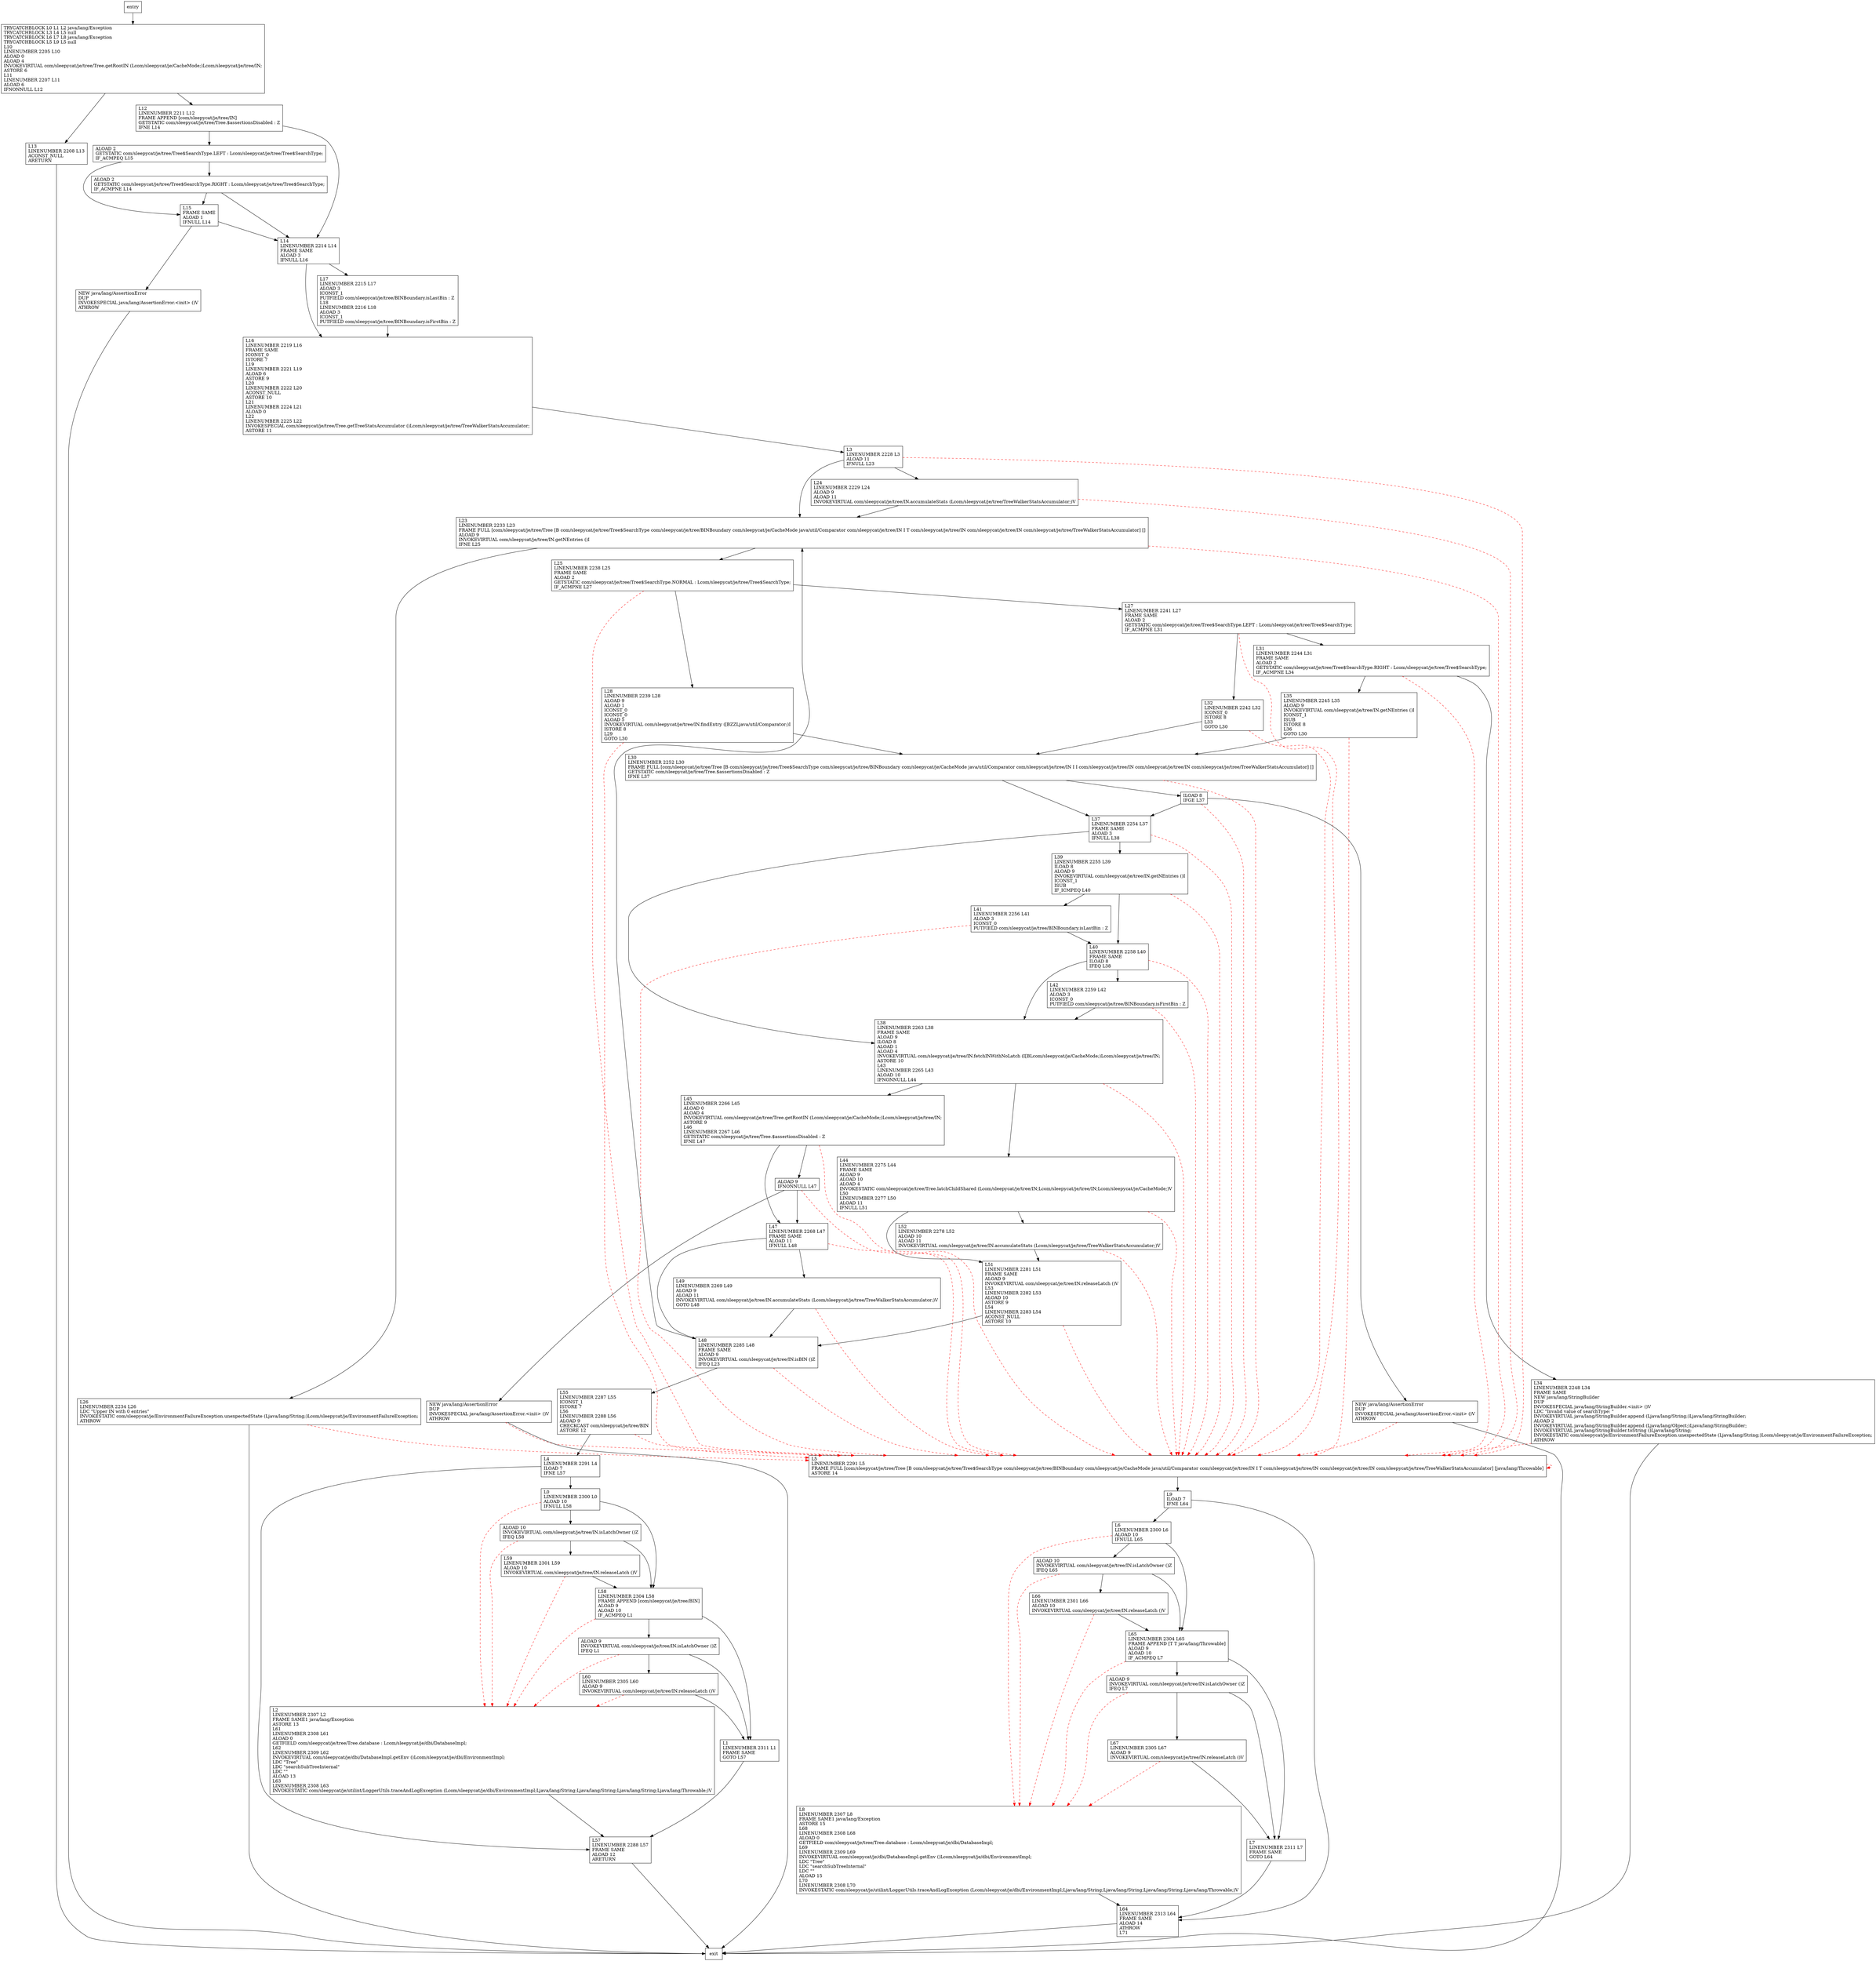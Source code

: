digraph search {
node [shape=record];
1879585266 [label="L2\lLINENUMBER 2307 L2\lFRAME SAME1 java/lang/Exception\lASTORE 13\lL61\lLINENUMBER 2308 L61\lALOAD 0\lGETFIELD com/sleepycat/je/tree/Tree.database : Lcom/sleepycat/je/dbi/DatabaseImpl;\lL62\lLINENUMBER 2309 L62\lINVOKEVIRTUAL com/sleepycat/je/dbi/DatabaseImpl.getEnv ()Lcom/sleepycat/je/dbi/EnvironmentImpl;\lLDC \"Tree\"\lLDC \"searchSubTreeInternal\"\lLDC \"\"\lALOAD 13\lL63\lLINENUMBER 2308 L63\lINVOKESTATIC com/sleepycat/je/utilint/LoggerUtils.traceAndLogException (Lcom/sleepycat/je/dbi/EnvironmentImpl;Ljava/lang/String;Ljava/lang/String;Ljava/lang/String;Ljava/lang/Throwable;)V\l"];
1367814834 [label="L42\lLINENUMBER 2259 L42\lALOAD 3\lICONST_0\lPUTFIELD com/sleepycat/je/tree/BINBoundary.isFirstBin : Z\l"];
671895300 [label="L31\lLINENUMBER 2244 L31\lFRAME SAME\lALOAD 2\lGETSTATIC com/sleepycat/je/tree/Tree$SearchType.RIGHT : Lcom/sleepycat/je/tree/Tree$SearchType;\lIF_ACMPNE L34\l"];
31059258 [label="L38\lLINENUMBER 2263 L38\lFRAME SAME\lALOAD 9\lILOAD 8\lALOAD 1\lALOAD 4\lINVOKEVIRTUAL com/sleepycat/je/tree/IN.fetchINWithNoLatch (I[BLcom/sleepycat/je/CacheMode;)Lcom/sleepycat/je/tree/IN;\lASTORE 10\lL43\lLINENUMBER 2265 L43\lALOAD 10\lIFNONNULL L44\l"];
1354662941 [label="L0\lLINENUMBER 2300 L0\lALOAD 10\lIFNULL L58\l"];
1792891306 [label="L15\lFRAME SAME\lALOAD 1\lIFNULL L14\l"];
810362772 [label="L47\lLINENUMBER 2268 L47\lFRAME SAME\lALOAD 11\lIFNULL L48\l"];
1769018646 [label="L13\lLINENUMBER 2208 L13\lACONST_NULL\lARETURN\l"];
1488428178 [label="ALOAD 9\lIFNONNULL L47\l"];
1570573786 [label="L49\lLINENUMBER 2269 L49\lALOAD 9\lALOAD 11\lINVOKEVIRTUAL com/sleepycat/je/tree/IN.accumulateStats (Lcom/sleepycat/je/tree/TreeWalkerStatsAccumulator;)V\lGOTO L48\l"];
1617606215 [label="L64\lLINENUMBER 2313 L64\lFRAME SAME\lALOAD 14\lATHROW\lL71\l"];
1989158552 [label="L41\lLINENUMBER 2256 L41\lALOAD 3\lICONST_0\lPUTFIELD com/sleepycat/je/tree/BINBoundary.isLastBin : Z\l"];
90141835 [label="L1\lLINENUMBER 2311 L1\lFRAME SAME\lGOTO L57\l"];
970305688 [label="L55\lLINENUMBER 2287 L55\lICONST_1\lISTORE 7\lL56\lLINENUMBER 2288 L56\lALOAD 9\lCHECKCAST com/sleepycat/je/tree/BIN\lASTORE 12\l"];
740107086 [label="ALOAD 9\lINVOKEVIRTUAL com/sleepycat/je/tree/IN.isLatchOwner ()Z\lIFEQ L1\l"];
1882572759 [label="L16\lLINENUMBER 2219 L16\lFRAME SAME\lICONST_0\lISTORE 7\lL19\lLINENUMBER 2221 L19\lALOAD 6\lASTORE 9\lL20\lLINENUMBER 2222 L20\lACONST_NULL\lASTORE 10\lL21\lLINENUMBER 2224 L21\lALOAD 0\lL22\lLINENUMBER 2225 L22\lINVOKESPECIAL com/sleepycat/je/tree/Tree.getTreeStatsAccumulator ()Lcom/sleepycat/je/tree/TreeWalkerStatsAccumulator;\lASTORE 11\l"];
1882403950 [label="L35\lLINENUMBER 2245 L35\lALOAD 9\lINVOKEVIRTUAL com/sleepycat/je/tree/IN.getNEntries ()I\lICONST_1\lISUB\lISTORE 8\lL36\lGOTO L30\l"];
1178134950 [label="TRYCATCHBLOCK L0 L1 L2 java/lang/Exception\lTRYCATCHBLOCK L3 L4 L5 null\lTRYCATCHBLOCK L6 L7 L8 java/lang/Exception\lTRYCATCHBLOCK L5 L9 L5 null\lL10\lLINENUMBER 2205 L10\lALOAD 0\lALOAD 4\lINVOKEVIRTUAL com/sleepycat/je/tree/Tree.getRootIN (Lcom/sleepycat/je/CacheMode;)Lcom/sleepycat/je/tree/IN;\lASTORE 6\lL11\lLINENUMBER 2207 L11\lALOAD 6\lIFNONNULL L12\l"];
1619179713 [label="L51\lLINENUMBER 2281 L51\lFRAME SAME\lALOAD 9\lINVOKEVIRTUAL com/sleepycat/je/tree/IN.releaseLatch ()V\lL53\lLINENUMBER 2282 L53\lALOAD 10\lASTORE 9\lL54\lLINENUMBER 2283 L54\lACONST_NULL\lASTORE 10\l"];
2108499888 [label="L44\lLINENUMBER 2275 L44\lFRAME SAME\lALOAD 9\lALOAD 10\lALOAD 4\lINVOKESTATIC com/sleepycat/je/tree/Tree.latchChildShared (Lcom/sleepycat/je/tree/IN;Lcom/sleepycat/je/tree/IN;Lcom/sleepycat/je/CacheMode;)V\lL50\lLINENUMBER 2277 L50\lALOAD 11\lIFNULL L51\l"];
1390126004 [label="L57\lLINENUMBER 2288 L57\lFRAME SAME\lALOAD 12\lARETURN\l"];
560744507 [label="L65\lLINENUMBER 2304 L65\lFRAME APPEND [T T java/lang/Throwable]\lALOAD 9\lALOAD 10\lIF_ACMPEQ L7\l"];
1903989644 [label="L3\lLINENUMBER 2228 L3\lALOAD 11\lIFNULL L23\l"];
764726609 [label="ALOAD 2\lGETSTATIC com/sleepycat/je/tree/Tree$SearchType.RIGHT : Lcom/sleepycat/je/tree/Tree$SearchType;\lIF_ACMPNE L14\l"];
2067821253 [label="L17\lLINENUMBER 2215 L17\lALOAD 3\lICONST_1\lPUTFIELD com/sleepycat/je/tree/BINBoundary.isLastBin : Z\lL18\lLINENUMBER 2216 L18\lALOAD 3\lICONST_1\lPUTFIELD com/sleepycat/je/tree/BINBoundary.isFirstBin : Z\l"];
1509139214 [label="NEW java/lang/AssertionError\lDUP\lINVOKESPECIAL java/lang/AssertionError.\<init\> ()V\lATHROW\l"];
1638539518 [label="L26\lLINENUMBER 2234 L26\lLDC \"Upper IN with 0 entries\"\lINVOKESTATIC com/sleepycat/je/EnvironmentFailureException.unexpectedState (Ljava/lang/String;)Lcom/sleepycat/je/EnvironmentFailureException;\lATHROW\l"];
536460362 [label="L40\lLINENUMBER 2258 L40\lFRAME SAME\lILOAD 8\lIFEQ L38\l"];
1597855142 [label="L9\lILOAD 7\lIFNE L64\l"];
1628194670 [label="L27\lLINENUMBER 2241 L27\lFRAME SAME\lALOAD 2\lGETSTATIC com/sleepycat/je/tree/Tree$SearchType.LEFT : Lcom/sleepycat/je/tree/Tree$SearchType;\lIF_ACMPNE L31\l"];
339106758 [label="L30\lLINENUMBER 2252 L30\lFRAME FULL [com/sleepycat/je/tree/Tree [B com/sleepycat/je/tree/Tree$SearchType com/sleepycat/je/tree/BINBoundary com/sleepycat/je/CacheMode java/util/Comparator com/sleepycat/je/tree/IN I I com/sleepycat/je/tree/IN com/sleepycat/je/tree/IN com/sleepycat/je/tree/TreeWalkerStatsAccumulator] []\lGETSTATIC com/sleepycat/je/tree/Tree.$assertionsDisabled : Z\lIFNE L37\l"];
452297190 [label="L6\lLINENUMBER 2300 L6\lALOAD 10\lIFNULL L65\l"];
1277999207 [label="L14\lLINENUMBER 2214 L14\lFRAME SAME\lALOAD 3\lIFNULL L16\l"];
1767786266 [label="L8\lLINENUMBER 2307 L8\lFRAME SAME1 java/lang/Exception\lASTORE 15\lL68\lLINENUMBER 2308 L68\lALOAD 0\lGETFIELD com/sleepycat/je/tree/Tree.database : Lcom/sleepycat/je/dbi/DatabaseImpl;\lL69\lLINENUMBER 2309 L69\lINVOKEVIRTUAL com/sleepycat/je/dbi/DatabaseImpl.getEnv ()Lcom/sleepycat/je/dbi/EnvironmentImpl;\lLDC \"Tree\"\lLDC \"searchSubTreeInternal\"\lLDC \"\"\lALOAD 15\lL70\lLINENUMBER 2308 L70\lINVOKESTATIC com/sleepycat/je/utilint/LoggerUtils.traceAndLogException (Lcom/sleepycat/je/dbi/EnvironmentImpl;Ljava/lang/String;Ljava/lang/String;Ljava/lang/String;Ljava/lang/Throwable;)V\l"];
428126292 [label="L25\lLINENUMBER 2238 L25\lFRAME SAME\lALOAD 2\lGETSTATIC com/sleepycat/je/tree/Tree$SearchType.NORMAL : Lcom/sleepycat/je/tree/Tree$SearchType;\lIF_ACMPNE L27\l"];
1500417534 [label="L60\lLINENUMBER 2305 L60\lALOAD 9\lINVOKEVIRTUAL com/sleepycat/je/tree/IN.releaseLatch ()V\l"];
1451076876 [label="L34\lLINENUMBER 2248 L34\lFRAME SAME\lNEW java/lang/StringBuilder\lDUP\lINVOKESPECIAL java/lang/StringBuilder.\<init\> ()V\lLDC \"Invalid value of searchType: \"\lINVOKEVIRTUAL java/lang/StringBuilder.append (Ljava/lang/String;)Ljava/lang/StringBuilder;\lALOAD 2\lINVOKEVIRTUAL java/lang/StringBuilder.append (Ljava/lang/Object;)Ljava/lang/StringBuilder;\lINVOKEVIRTUAL java/lang/StringBuilder.toString ()Ljava/lang/String;\lINVOKESTATIC com/sleepycat/je/EnvironmentFailureException.unexpectedState (Ljava/lang/String;)Lcom/sleepycat/je/EnvironmentFailureException;\lATHROW\l"];
606810733 [label="L28\lLINENUMBER 2239 L28\lALOAD 9\lALOAD 1\lICONST_0\lICONST_0\lALOAD 5\lINVOKEVIRTUAL com/sleepycat/je/tree/IN.findEntry ([BZZLjava/util/Comparator;)I\lISTORE 8\lL29\lGOTO L30\l"];
1401874100 [label="L37\lLINENUMBER 2254 L37\lFRAME SAME\lALOAD 3\lIFNULL L38\l"];
2030654085 [label="ALOAD 2\lGETSTATIC com/sleepycat/je/tree/Tree$SearchType.LEFT : Lcom/sleepycat/je/tree/Tree$SearchType;\lIF_ACMPEQ L15\l"];
669670814 [label="L58\lLINENUMBER 2304 L58\lFRAME APPEND [com/sleepycat/je/tree/BIN]\lALOAD 9\lALOAD 10\lIF_ACMPEQ L1\l"];
176061051 [label="L45\lLINENUMBER 2266 L45\lALOAD 0\lALOAD 4\lINVOKEVIRTUAL com/sleepycat/je/tree/Tree.getRootIN (Lcom/sleepycat/je/CacheMode;)Lcom/sleepycat/je/tree/IN;\lASTORE 9\lL46\lLINENUMBER 2267 L46\lGETSTATIC com/sleepycat/je/tree/Tree.$assertionsDisabled : Z\lIFNE L47\l"];
2068870158 [label="L24\lLINENUMBER 2229 L24\lALOAD 9\lALOAD 11\lINVOKEVIRTUAL com/sleepycat/je/tree/IN.accumulateStats (Lcom/sleepycat/je/tree/TreeWalkerStatsAccumulator;)V\l"];
725109340 [label="L32\lLINENUMBER 2242 L32\lICONST_0\lISTORE 8\lL33\lGOTO L30\l"];
973938947 [label="ILOAD 8\lIFGE L37\l"];
205529237 [label="L66\lLINENUMBER 2301 L66\lALOAD 10\lINVOKEVIRTUAL com/sleepycat/je/tree/IN.releaseLatch ()V\l"];
211001101 [label="L52\lLINENUMBER 2278 L52\lALOAD 10\lALOAD 11\lINVOKEVIRTUAL com/sleepycat/je/tree/IN.accumulateStats (Lcom/sleepycat/je/tree/TreeWalkerStatsAccumulator;)V\l"];
1430679506 [label="L4\lLINENUMBER 2291 L4\lILOAD 7\lIFNE L57\l"];
959076855 [label="L48\lLINENUMBER 2285 L48\lFRAME SAME\lALOAD 9\lINVOKEVIRTUAL com/sleepycat/je/tree/IN.isBIN ()Z\lIFEQ L23\l"];
1065309113 [label="L23\lLINENUMBER 2233 L23\lFRAME FULL [com/sleepycat/je/tree/Tree [B com/sleepycat/je/tree/Tree$SearchType com/sleepycat/je/tree/BINBoundary com/sleepycat/je/CacheMode java/util/Comparator com/sleepycat/je/tree/IN I T com/sleepycat/je/tree/IN com/sleepycat/je/tree/IN com/sleepycat/je/tree/TreeWalkerStatsAccumulator] []\lALOAD 9\lINVOKEVIRTUAL com/sleepycat/je/tree/IN.getNEntries ()I\lIFNE L25\l"];
260084167 [label="L7\lLINENUMBER 2311 L7\lFRAME SAME\lGOTO L64\l"];
1755325444 [label="NEW java/lang/AssertionError\lDUP\lINVOKESPECIAL java/lang/AssertionError.\<init\> ()V\lATHROW\l"];
608765578 [label="NEW java/lang/AssertionError\lDUP\lINVOKESPECIAL java/lang/AssertionError.\<init\> ()V\lATHROW\l"];
967665620 [label="ALOAD 9\lINVOKEVIRTUAL com/sleepycat/je/tree/IN.isLatchOwner ()Z\lIFEQ L7\l"];
923911577 [label="ALOAD 10\lINVOKEVIRTUAL com/sleepycat/je/tree/IN.isLatchOwner ()Z\lIFEQ L58\l"];
592769683 [label="L59\lLINENUMBER 2301 L59\lALOAD 10\lINVOKEVIRTUAL com/sleepycat/je/tree/IN.releaseLatch ()V\l"];
764597210 [label="L67\lLINENUMBER 2305 L67\lALOAD 9\lINVOKEVIRTUAL com/sleepycat/je/tree/IN.releaseLatch ()V\l"];
1385156923 [label="L39\lLINENUMBER 2255 L39\lILOAD 8\lALOAD 9\lINVOKEVIRTUAL com/sleepycat/je/tree/IN.getNEntries ()I\lICONST_1\lISUB\lIF_ICMPEQ L40\l"];
725852893 [label="L5\lLINENUMBER 2291 L5\lFRAME FULL [com/sleepycat/je/tree/Tree [B com/sleepycat/je/tree/Tree$SearchType com/sleepycat/je/tree/BINBoundary com/sleepycat/je/CacheMode java/util/Comparator com/sleepycat/je/tree/IN I T com/sleepycat/je/tree/IN com/sleepycat/je/tree/IN com/sleepycat/je/tree/TreeWalkerStatsAccumulator] [java/lang/Throwable]\lASTORE 14\l"];
1660202838 [label="L12\lLINENUMBER 2211 L12\lFRAME APPEND [com/sleepycat/je/tree/IN]\lGETSTATIC com/sleepycat/je/tree/Tree.$assertionsDisabled : Z\lIFNE L14\l"];
1689129139 [label="ALOAD 10\lINVOKEVIRTUAL com/sleepycat/je/tree/IN.isLatchOwner ()Z\lIFEQ L65\l"];
entry;
exit;
1879585266 -> 1390126004
1367814834 -> 31059258
1367814834 -> 725852893 [style=dashed, color=red]
671895300 -> 1882403950
671895300 -> 1451076876
671895300 -> 725852893 [style=dashed, color=red]
31059258 -> 176061051
31059258 -> 2108499888
31059258 -> 725852893 [style=dashed, color=red]
1354662941 -> 669670814
1354662941 -> 1879585266 [style=dashed, color=red]
1354662941 -> 923911577
1792891306 -> 1277999207
1792891306 -> 1509139214
810362772 -> 959076855
810362772 -> 1570573786
810362772 -> 725852893 [style=dashed, color=red]
1769018646 -> exit
1488428178 -> 725852893 [style=dashed, color=red]
1488428178 -> 810362772
1488428178 -> 608765578
1570573786 -> 959076855
1570573786 -> 725852893 [style=dashed, color=red]
1617606215 -> exit
1989158552 -> 536460362
1989158552 -> 725852893 [style=dashed, color=red]
90141835 -> 1390126004
970305688 -> 1430679506
970305688 -> 725852893 [style=dashed, color=red]
740107086 -> 1879585266 [style=dashed, color=red]
740107086 -> 1500417534
740107086 -> 90141835
1882572759 -> 1903989644
1882403950 -> 339106758
1882403950 -> 725852893 [style=dashed, color=red]
1178134950 -> 1769018646
1178134950 -> 1660202838
1619179713 -> 959076855
1619179713 -> 725852893 [style=dashed, color=red]
2108499888 -> 1619179713
2108499888 -> 725852893 [style=dashed, color=red]
2108499888 -> 211001101
1390126004 -> exit
entry -> 1178134950
560744507 -> 967665620
560744507 -> 1767786266 [style=dashed, color=red]
560744507 -> 260084167
1903989644 -> 2068870158
1903989644 -> 1065309113
1903989644 -> 725852893 [style=dashed, color=red]
764726609 -> 1277999207
764726609 -> 1792891306
2067821253 -> 1882572759
1509139214 -> exit
1638539518 -> exit
1638539518 -> 725852893 [style=dashed, color=red]
536460362 -> 1367814834
536460362 -> 31059258
536460362 -> 725852893 [style=dashed, color=red]
1597855142 -> 452297190
1597855142 -> 1617606215
1628194670 -> 671895300
1628194670 -> 725109340
1628194670 -> 725852893 [style=dashed, color=red]
339106758 -> 973938947
339106758 -> 1401874100
339106758 -> 725852893 [style=dashed, color=red]
452297190 -> 560744507
452297190 -> 1767786266 [style=dashed, color=red]
452297190 -> 1689129139
1277999207 -> 2067821253
1277999207 -> 1882572759
1767786266 -> 1617606215
428126292 -> 1628194670
428126292 -> 606810733
428126292 -> 725852893 [style=dashed, color=red]
1500417534 -> 1879585266 [style=dashed, color=red]
1500417534 -> 90141835
1451076876 -> exit
1451076876 -> 725852893 [style=dashed, color=red]
606810733 -> 339106758
606810733 -> 725852893 [style=dashed, color=red]
1401874100 -> 31059258
1401874100 -> 1385156923
1401874100 -> 725852893 [style=dashed, color=red]
2030654085 -> 764726609
2030654085 -> 1792891306
669670814 -> 1879585266 [style=dashed, color=red]
669670814 -> 90141835
669670814 -> 740107086
176061051 -> 1488428178
176061051 -> 725852893 [style=dashed, color=red]
176061051 -> 810362772
2068870158 -> 1065309113
2068870158 -> 725852893 [style=dashed, color=red]
725109340 -> 339106758
725109340 -> 725852893 [style=dashed, color=red]
973938947 -> 1401874100
973938947 -> 725852893 [style=dashed, color=red]
973938947 -> 1755325444
205529237 -> 560744507
205529237 -> 1767786266 [style=dashed, color=red]
211001101 -> 1619179713
211001101 -> 725852893 [style=dashed, color=red]
1430679506 -> 1354662941
1430679506 -> 1390126004
959076855 -> 1065309113
959076855 -> 970305688
959076855 -> 725852893 [style=dashed, color=red]
1065309113 -> 428126292
1065309113 -> 1638539518
1065309113 -> 725852893 [style=dashed, color=red]
260084167 -> 1617606215
1755325444 -> exit
1755325444 -> 725852893 [style=dashed, color=red]
608765578 -> exit
608765578 -> 725852893 [style=dashed, color=red]
967665620 -> 1767786266 [style=dashed, color=red]
967665620 -> 764597210
967665620 -> 260084167
923911577 -> 669670814
923911577 -> 1879585266 [style=dashed, color=red]
923911577 -> 592769683
592769683 -> 669670814
592769683 -> 1879585266 [style=dashed, color=red]
764597210 -> 1767786266 [style=dashed, color=red]
764597210 -> 260084167
1385156923 -> 1989158552
1385156923 -> 536460362
1385156923 -> 725852893 [style=dashed, color=red]
725852893 -> 725852893 [style=dashed, color=red]
725852893 -> 1597855142
1660202838 -> 1277999207
1660202838 -> 2030654085
1689129139 -> 560744507
1689129139 -> 1767786266 [style=dashed, color=red]
1689129139 -> 205529237
}
